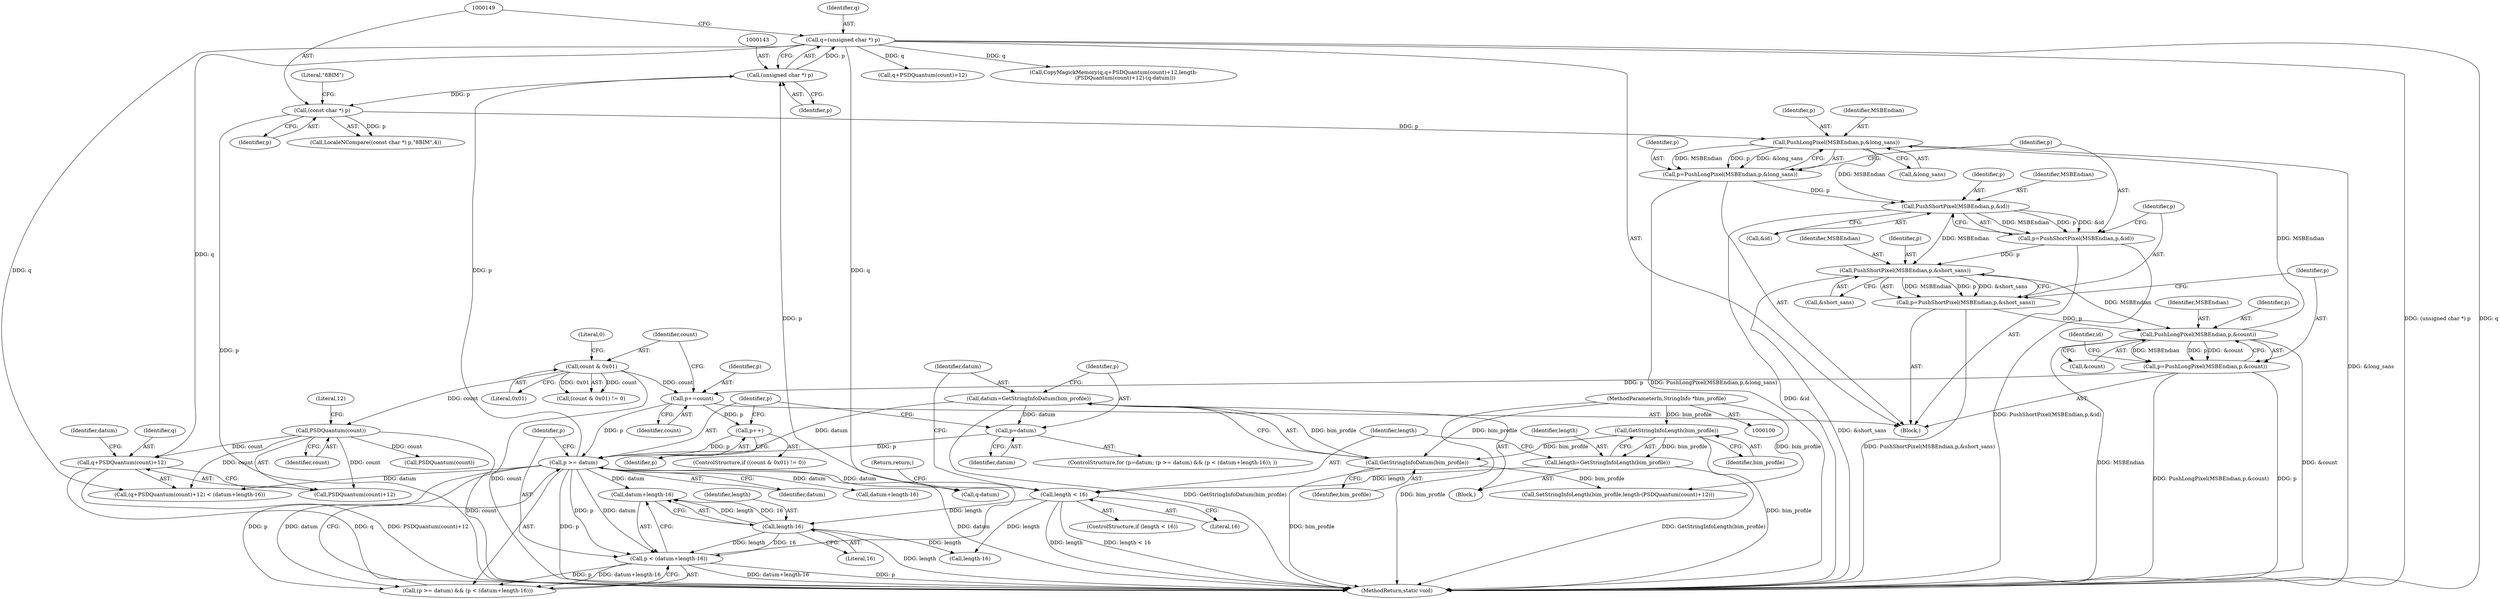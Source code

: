 digraph "0_ImageMagick_53c1dcd34bed85181b901bfce1a2322f85a59472@pointer" {
"1000190" [label="(Call,q+PSDQuantum(count)+12)"];
"1000140" [label="(Call,q=(unsigned char *) p)"];
"1000142" [label="(Call,(unsigned char *) p)"];
"1000131" [label="(Call,p < (datum+length-16))"];
"1000128" [label="(Call,p >= datum)"];
"1000124" [label="(Call,p=datum)"];
"1000119" [label="(Call,datum=GetStringInfoDatum(bim_profile))"];
"1000121" [label="(Call,GetStringInfoDatum(bim_profile))"];
"1000112" [label="(Call,GetStringInfoLength(bim_profile))"];
"1000101" [label="(MethodParameterIn,StringInfo *bim_profile)"];
"1000231" [label="(Call,p+=count)"];
"1000236" [label="(Call,count & 0x01)"];
"1000176" [label="(Call,p=PushLongPixel(MSBEndian,p,&count))"];
"1000178" [label="(Call,PushLongPixel(MSBEndian,p,&count))"];
"1000171" [label="(Call,PushShortPixel(MSBEndian,p,&short_sans))"];
"1000164" [label="(Call,PushShortPixel(MSBEndian,p,&id))"];
"1000157" [label="(Call,PushLongPixel(MSBEndian,p,&long_sans))"];
"1000148" [label="(Call,(const char *) p)"];
"1000155" [label="(Call,p=PushLongPixel(MSBEndian,p,&long_sans))"];
"1000162" [label="(Call,p=PushShortPixel(MSBEndian,p,&id))"];
"1000169" [label="(Call,p=PushShortPixel(MSBEndian,p,&short_sans))"];
"1000240" [label="(Call,p++)"];
"1000135" [label="(Call,length-16)"];
"1000115" [label="(Call,length < 16)"];
"1000110" [label="(Call,length=GetStringInfoLength(bim_profile))"];
"1000193" [label="(Call,PSDQuantum(count))"];
"1000171" [label="(Call,PushShortPixel(MSBEndian,p,&short_sans))"];
"1000241" [label="(Identifier,p)"];
"1000126" [label="(Identifier,datum)"];
"1000167" [label="(Call,&id)"];
"1000131" [label="(Call,p < (datum+length-16))"];
"1000185" [label="(Identifier,id)"];
"1000236" [label="(Call,count & 0x01)"];
"1000239" [label="(Literal,0)"];
"1000166" [label="(Identifier,p)"];
"1000181" [label="(Call,&count)"];
"1000123" [label="(ControlStructure,for (p=datum; (p >= datum) && (p < (datum+length-16)); ))"];
"1000144" [label="(Identifier,p)"];
"1000159" [label="(Identifier,p)"];
"1000240" [label="(Call,p++)"];
"1000176" [label="(Call,p=PushLongPixel(MSBEndian,p,&count))"];
"1000158" [label="(Identifier,MSBEndian)"];
"1000234" [label="(ControlStructure,if ((count & 0x01) != 0))"];
"1000194" [label="(Identifier,count)"];
"1000189" [label="(Call,(q+PSDQuantum(count)+12) < (datum+length-16))"];
"1000233" [label="(Identifier,count)"];
"1000238" [label="(Literal,0x01)"];
"1000138" [label="(Block,)"];
"1000156" [label="(Identifier,p)"];
"1000180" [label="(Identifier,p)"];
"1000122" [label="(Identifier,bim_profile)"];
"1000242" [label="(MethodReturn,static void)"];
"1000119" [label="(Call,datum=GetStringInfoDatum(bim_profile))"];
"1000237" [label="(Identifier,count)"];
"1000125" [label="(Identifier,p)"];
"1000206" [label="(Call,q+PSDQuantum(count)+12)"];
"1000177" [label="(Identifier,p)"];
"1000121" [label="(Call,GetStringInfoDatum(bim_profile))"];
"1000209" [label="(Call,PSDQuantum(count))"];
"1000111" [label="(Identifier,length)"];
"1000118" [label="(Return,return;)"];
"1000169" [label="(Call,p=PushShortPixel(MSBEndian,p,&short_sans))"];
"1000178" [label="(Call,PushLongPixel(MSBEndian,p,&count))"];
"1000142" [label="(Call,(unsigned char *) p)"];
"1000150" [label="(Identifier,p)"];
"1000148" [label="(Call,(const char *) p)"];
"1000135" [label="(Call,length-16)"];
"1000112" [label="(Call,GetStringInfoLength(bim_profile))"];
"1000127" [label="(Call,(p >= datum) && (p < (datum+length-16)))"];
"1000141" [label="(Identifier,q)"];
"1000174" [label="(Call,&short_sans)"];
"1000170" [label="(Identifier,p)"];
"1000232" [label="(Identifier,p)"];
"1000110" [label="(Call,length=GetStringInfoLength(bim_profile))"];
"1000163" [label="(Identifier,p)"];
"1000128" [label="(Call,p >= datum)"];
"1000179" [label="(Identifier,MSBEndian)"];
"1000195" [label="(Literal,12)"];
"1000113" [label="(Identifier,bim_profile)"];
"1000192" [label="(Call,PSDQuantum(count)+12)"];
"1000173" [label="(Identifier,p)"];
"1000114" [label="(ControlStructure,if (length < 16))"];
"1000193" [label="(Call,PSDQuantum(count))"];
"1000157" [label="(Call,PushLongPixel(MSBEndian,p,&long_sans))"];
"1000191" [label="(Identifier,q)"];
"1000129" [label="(Identifier,p)"];
"1000101" [label="(MethodParameterIn,StringInfo *bim_profile)"];
"1000120" [label="(Identifier,datum)"];
"1000231" [label="(Call,p+=count)"];
"1000235" [label="(Call,(count & 0x01) != 0)"];
"1000196" [label="(Call,datum+length-16)"];
"1000130" [label="(Identifier,datum)"];
"1000140" [label="(Call,q=(unsigned char *) p)"];
"1000198" [label="(Call,length-16)"];
"1000219" [label="(Call,q-datum)"];
"1000155" [label="(Call,p=PushLongPixel(MSBEndian,p,&long_sans))"];
"1000204" [label="(Call,CopyMagickMemory(q,q+PSDQuantum(count)+12,length-\n              (PSDQuantum(count)+12)-(q-datum)))"];
"1000172" [label="(Identifier,MSBEndian)"];
"1000165" [label="(Identifier,MSBEndian)"];
"1000162" [label="(Call,p=PushShortPixel(MSBEndian,p,&id))"];
"1000197" [label="(Identifier,datum)"];
"1000222" [label="(Call,SetStringInfoLength(bim_profile,length-(PSDQuantum(count)+12)))"];
"1000124" [label="(Call,p=datum)"];
"1000136" [label="(Identifier,length)"];
"1000164" [label="(Call,PushShortPixel(MSBEndian,p,&id))"];
"1000147" [label="(Call,LocaleNCompare((const char *) p,\"8BIM\",4))"];
"1000137" [label="(Literal,16)"];
"1000132" [label="(Identifier,p)"];
"1000115" [label="(Call,length < 16)"];
"1000102" [label="(Block,)"];
"1000116" [label="(Identifier,length)"];
"1000133" [label="(Call,datum+length-16)"];
"1000117" [label="(Literal,16)"];
"1000160" [label="(Call,&long_sans)"];
"1000190" [label="(Call,q+PSDQuantum(count)+12)"];
"1000151" [label="(Literal,\"8BIM\")"];
"1000190" -> "1000189"  [label="AST: "];
"1000190" -> "1000192"  [label="CFG: "];
"1000191" -> "1000190"  [label="AST: "];
"1000192" -> "1000190"  [label="AST: "];
"1000197" -> "1000190"  [label="CFG: "];
"1000190" -> "1000242"  [label="DDG: q"];
"1000190" -> "1000242"  [label="DDG: PSDQuantum(count)+12"];
"1000140" -> "1000190"  [label="DDG: q"];
"1000193" -> "1000190"  [label="DDG: count"];
"1000140" -> "1000138"  [label="AST: "];
"1000140" -> "1000142"  [label="CFG: "];
"1000141" -> "1000140"  [label="AST: "];
"1000142" -> "1000140"  [label="AST: "];
"1000149" -> "1000140"  [label="CFG: "];
"1000140" -> "1000242"  [label="DDG: (unsigned char *) p"];
"1000140" -> "1000242"  [label="DDG: q"];
"1000142" -> "1000140"  [label="DDG: p"];
"1000140" -> "1000189"  [label="DDG: q"];
"1000140" -> "1000204"  [label="DDG: q"];
"1000140" -> "1000206"  [label="DDG: q"];
"1000140" -> "1000219"  [label="DDG: q"];
"1000142" -> "1000144"  [label="CFG: "];
"1000143" -> "1000142"  [label="AST: "];
"1000144" -> "1000142"  [label="AST: "];
"1000131" -> "1000142"  [label="DDG: p"];
"1000128" -> "1000142"  [label="DDG: p"];
"1000142" -> "1000148"  [label="DDG: p"];
"1000131" -> "1000127"  [label="AST: "];
"1000131" -> "1000133"  [label="CFG: "];
"1000132" -> "1000131"  [label="AST: "];
"1000133" -> "1000131"  [label="AST: "];
"1000127" -> "1000131"  [label="CFG: "];
"1000131" -> "1000242"  [label="DDG: p"];
"1000131" -> "1000242"  [label="DDG: datum+length-16"];
"1000131" -> "1000127"  [label="DDG: p"];
"1000131" -> "1000127"  [label="DDG: datum+length-16"];
"1000128" -> "1000131"  [label="DDG: p"];
"1000128" -> "1000131"  [label="DDG: datum"];
"1000135" -> "1000131"  [label="DDG: length"];
"1000135" -> "1000131"  [label="DDG: 16"];
"1000128" -> "1000127"  [label="AST: "];
"1000128" -> "1000130"  [label="CFG: "];
"1000129" -> "1000128"  [label="AST: "];
"1000130" -> "1000128"  [label="AST: "];
"1000132" -> "1000128"  [label="CFG: "];
"1000127" -> "1000128"  [label="CFG: "];
"1000128" -> "1000242"  [label="DDG: datum"];
"1000128" -> "1000242"  [label="DDG: p"];
"1000128" -> "1000127"  [label="DDG: p"];
"1000128" -> "1000127"  [label="DDG: datum"];
"1000124" -> "1000128"  [label="DDG: p"];
"1000231" -> "1000128"  [label="DDG: p"];
"1000240" -> "1000128"  [label="DDG: p"];
"1000119" -> "1000128"  [label="DDG: datum"];
"1000128" -> "1000133"  [label="DDG: datum"];
"1000128" -> "1000189"  [label="DDG: datum"];
"1000128" -> "1000196"  [label="DDG: datum"];
"1000128" -> "1000219"  [label="DDG: datum"];
"1000124" -> "1000123"  [label="AST: "];
"1000124" -> "1000126"  [label="CFG: "];
"1000125" -> "1000124"  [label="AST: "];
"1000126" -> "1000124"  [label="AST: "];
"1000129" -> "1000124"  [label="CFG: "];
"1000119" -> "1000124"  [label="DDG: datum"];
"1000119" -> "1000102"  [label="AST: "];
"1000119" -> "1000121"  [label="CFG: "];
"1000120" -> "1000119"  [label="AST: "];
"1000121" -> "1000119"  [label="AST: "];
"1000125" -> "1000119"  [label="CFG: "];
"1000119" -> "1000242"  [label="DDG: GetStringInfoDatum(bim_profile)"];
"1000121" -> "1000119"  [label="DDG: bim_profile"];
"1000121" -> "1000122"  [label="CFG: "];
"1000122" -> "1000121"  [label="AST: "];
"1000121" -> "1000242"  [label="DDG: bim_profile"];
"1000112" -> "1000121"  [label="DDG: bim_profile"];
"1000101" -> "1000121"  [label="DDG: bim_profile"];
"1000121" -> "1000222"  [label="DDG: bim_profile"];
"1000112" -> "1000110"  [label="AST: "];
"1000112" -> "1000113"  [label="CFG: "];
"1000113" -> "1000112"  [label="AST: "];
"1000110" -> "1000112"  [label="CFG: "];
"1000112" -> "1000242"  [label="DDG: bim_profile"];
"1000112" -> "1000110"  [label="DDG: bim_profile"];
"1000101" -> "1000112"  [label="DDG: bim_profile"];
"1000101" -> "1000100"  [label="AST: "];
"1000101" -> "1000242"  [label="DDG: bim_profile"];
"1000101" -> "1000222"  [label="DDG: bim_profile"];
"1000231" -> "1000138"  [label="AST: "];
"1000231" -> "1000233"  [label="CFG: "];
"1000232" -> "1000231"  [label="AST: "];
"1000233" -> "1000231"  [label="AST: "];
"1000237" -> "1000231"  [label="CFG: "];
"1000236" -> "1000231"  [label="DDG: count"];
"1000176" -> "1000231"  [label="DDG: p"];
"1000231" -> "1000240"  [label="DDG: p"];
"1000236" -> "1000235"  [label="AST: "];
"1000236" -> "1000238"  [label="CFG: "];
"1000237" -> "1000236"  [label="AST: "];
"1000238" -> "1000236"  [label="AST: "];
"1000239" -> "1000236"  [label="CFG: "];
"1000236" -> "1000242"  [label="DDG: count"];
"1000236" -> "1000193"  [label="DDG: count"];
"1000236" -> "1000235"  [label="DDG: count"];
"1000236" -> "1000235"  [label="DDG: 0x01"];
"1000176" -> "1000138"  [label="AST: "];
"1000176" -> "1000178"  [label="CFG: "];
"1000177" -> "1000176"  [label="AST: "];
"1000178" -> "1000176"  [label="AST: "];
"1000185" -> "1000176"  [label="CFG: "];
"1000176" -> "1000242"  [label="DDG: PushLongPixel(MSBEndian,p,&count)"];
"1000176" -> "1000242"  [label="DDG: p"];
"1000178" -> "1000176"  [label="DDG: MSBEndian"];
"1000178" -> "1000176"  [label="DDG: p"];
"1000178" -> "1000176"  [label="DDG: &count"];
"1000178" -> "1000181"  [label="CFG: "];
"1000179" -> "1000178"  [label="AST: "];
"1000180" -> "1000178"  [label="AST: "];
"1000181" -> "1000178"  [label="AST: "];
"1000178" -> "1000242"  [label="DDG: MSBEndian"];
"1000178" -> "1000242"  [label="DDG: &count"];
"1000178" -> "1000157"  [label="DDG: MSBEndian"];
"1000171" -> "1000178"  [label="DDG: MSBEndian"];
"1000169" -> "1000178"  [label="DDG: p"];
"1000171" -> "1000169"  [label="AST: "];
"1000171" -> "1000174"  [label="CFG: "];
"1000172" -> "1000171"  [label="AST: "];
"1000173" -> "1000171"  [label="AST: "];
"1000174" -> "1000171"  [label="AST: "];
"1000169" -> "1000171"  [label="CFG: "];
"1000171" -> "1000242"  [label="DDG: &short_sans"];
"1000171" -> "1000169"  [label="DDG: MSBEndian"];
"1000171" -> "1000169"  [label="DDG: p"];
"1000171" -> "1000169"  [label="DDG: &short_sans"];
"1000164" -> "1000171"  [label="DDG: MSBEndian"];
"1000162" -> "1000171"  [label="DDG: p"];
"1000164" -> "1000162"  [label="AST: "];
"1000164" -> "1000167"  [label="CFG: "];
"1000165" -> "1000164"  [label="AST: "];
"1000166" -> "1000164"  [label="AST: "];
"1000167" -> "1000164"  [label="AST: "];
"1000162" -> "1000164"  [label="CFG: "];
"1000164" -> "1000242"  [label="DDG: &id"];
"1000164" -> "1000162"  [label="DDG: MSBEndian"];
"1000164" -> "1000162"  [label="DDG: p"];
"1000164" -> "1000162"  [label="DDG: &id"];
"1000157" -> "1000164"  [label="DDG: MSBEndian"];
"1000155" -> "1000164"  [label="DDG: p"];
"1000157" -> "1000155"  [label="AST: "];
"1000157" -> "1000160"  [label="CFG: "];
"1000158" -> "1000157"  [label="AST: "];
"1000159" -> "1000157"  [label="AST: "];
"1000160" -> "1000157"  [label="AST: "];
"1000155" -> "1000157"  [label="CFG: "];
"1000157" -> "1000242"  [label="DDG: &long_sans"];
"1000157" -> "1000155"  [label="DDG: MSBEndian"];
"1000157" -> "1000155"  [label="DDG: p"];
"1000157" -> "1000155"  [label="DDG: &long_sans"];
"1000148" -> "1000157"  [label="DDG: p"];
"1000148" -> "1000147"  [label="AST: "];
"1000148" -> "1000150"  [label="CFG: "];
"1000149" -> "1000148"  [label="AST: "];
"1000150" -> "1000148"  [label="AST: "];
"1000151" -> "1000148"  [label="CFG: "];
"1000148" -> "1000242"  [label="DDG: p"];
"1000148" -> "1000147"  [label="DDG: p"];
"1000155" -> "1000138"  [label="AST: "];
"1000156" -> "1000155"  [label="AST: "];
"1000163" -> "1000155"  [label="CFG: "];
"1000155" -> "1000242"  [label="DDG: PushLongPixel(MSBEndian,p,&long_sans)"];
"1000162" -> "1000138"  [label="AST: "];
"1000163" -> "1000162"  [label="AST: "];
"1000170" -> "1000162"  [label="CFG: "];
"1000162" -> "1000242"  [label="DDG: PushShortPixel(MSBEndian,p,&id)"];
"1000169" -> "1000138"  [label="AST: "];
"1000170" -> "1000169"  [label="AST: "];
"1000177" -> "1000169"  [label="CFG: "];
"1000169" -> "1000242"  [label="DDG: PushShortPixel(MSBEndian,p,&short_sans)"];
"1000240" -> "1000234"  [label="AST: "];
"1000240" -> "1000241"  [label="CFG: "];
"1000241" -> "1000240"  [label="AST: "];
"1000129" -> "1000240"  [label="CFG: "];
"1000135" -> "1000133"  [label="AST: "];
"1000135" -> "1000137"  [label="CFG: "];
"1000136" -> "1000135"  [label="AST: "];
"1000137" -> "1000135"  [label="AST: "];
"1000133" -> "1000135"  [label="CFG: "];
"1000135" -> "1000242"  [label="DDG: length"];
"1000135" -> "1000133"  [label="DDG: length"];
"1000135" -> "1000133"  [label="DDG: 16"];
"1000115" -> "1000135"  [label="DDG: length"];
"1000135" -> "1000198"  [label="DDG: length"];
"1000115" -> "1000114"  [label="AST: "];
"1000115" -> "1000117"  [label="CFG: "];
"1000116" -> "1000115"  [label="AST: "];
"1000117" -> "1000115"  [label="AST: "];
"1000118" -> "1000115"  [label="CFG: "];
"1000120" -> "1000115"  [label="CFG: "];
"1000115" -> "1000242"  [label="DDG: length < 16"];
"1000115" -> "1000242"  [label="DDG: length"];
"1000110" -> "1000115"  [label="DDG: length"];
"1000115" -> "1000198"  [label="DDG: length"];
"1000110" -> "1000102"  [label="AST: "];
"1000111" -> "1000110"  [label="AST: "];
"1000116" -> "1000110"  [label="CFG: "];
"1000110" -> "1000242"  [label="DDG: GetStringInfoLength(bim_profile)"];
"1000193" -> "1000192"  [label="AST: "];
"1000193" -> "1000194"  [label="CFG: "];
"1000194" -> "1000193"  [label="AST: "];
"1000195" -> "1000193"  [label="CFG: "];
"1000193" -> "1000242"  [label="DDG: count"];
"1000193" -> "1000189"  [label="DDG: count"];
"1000193" -> "1000192"  [label="DDG: count"];
"1000193" -> "1000209"  [label="DDG: count"];
}
